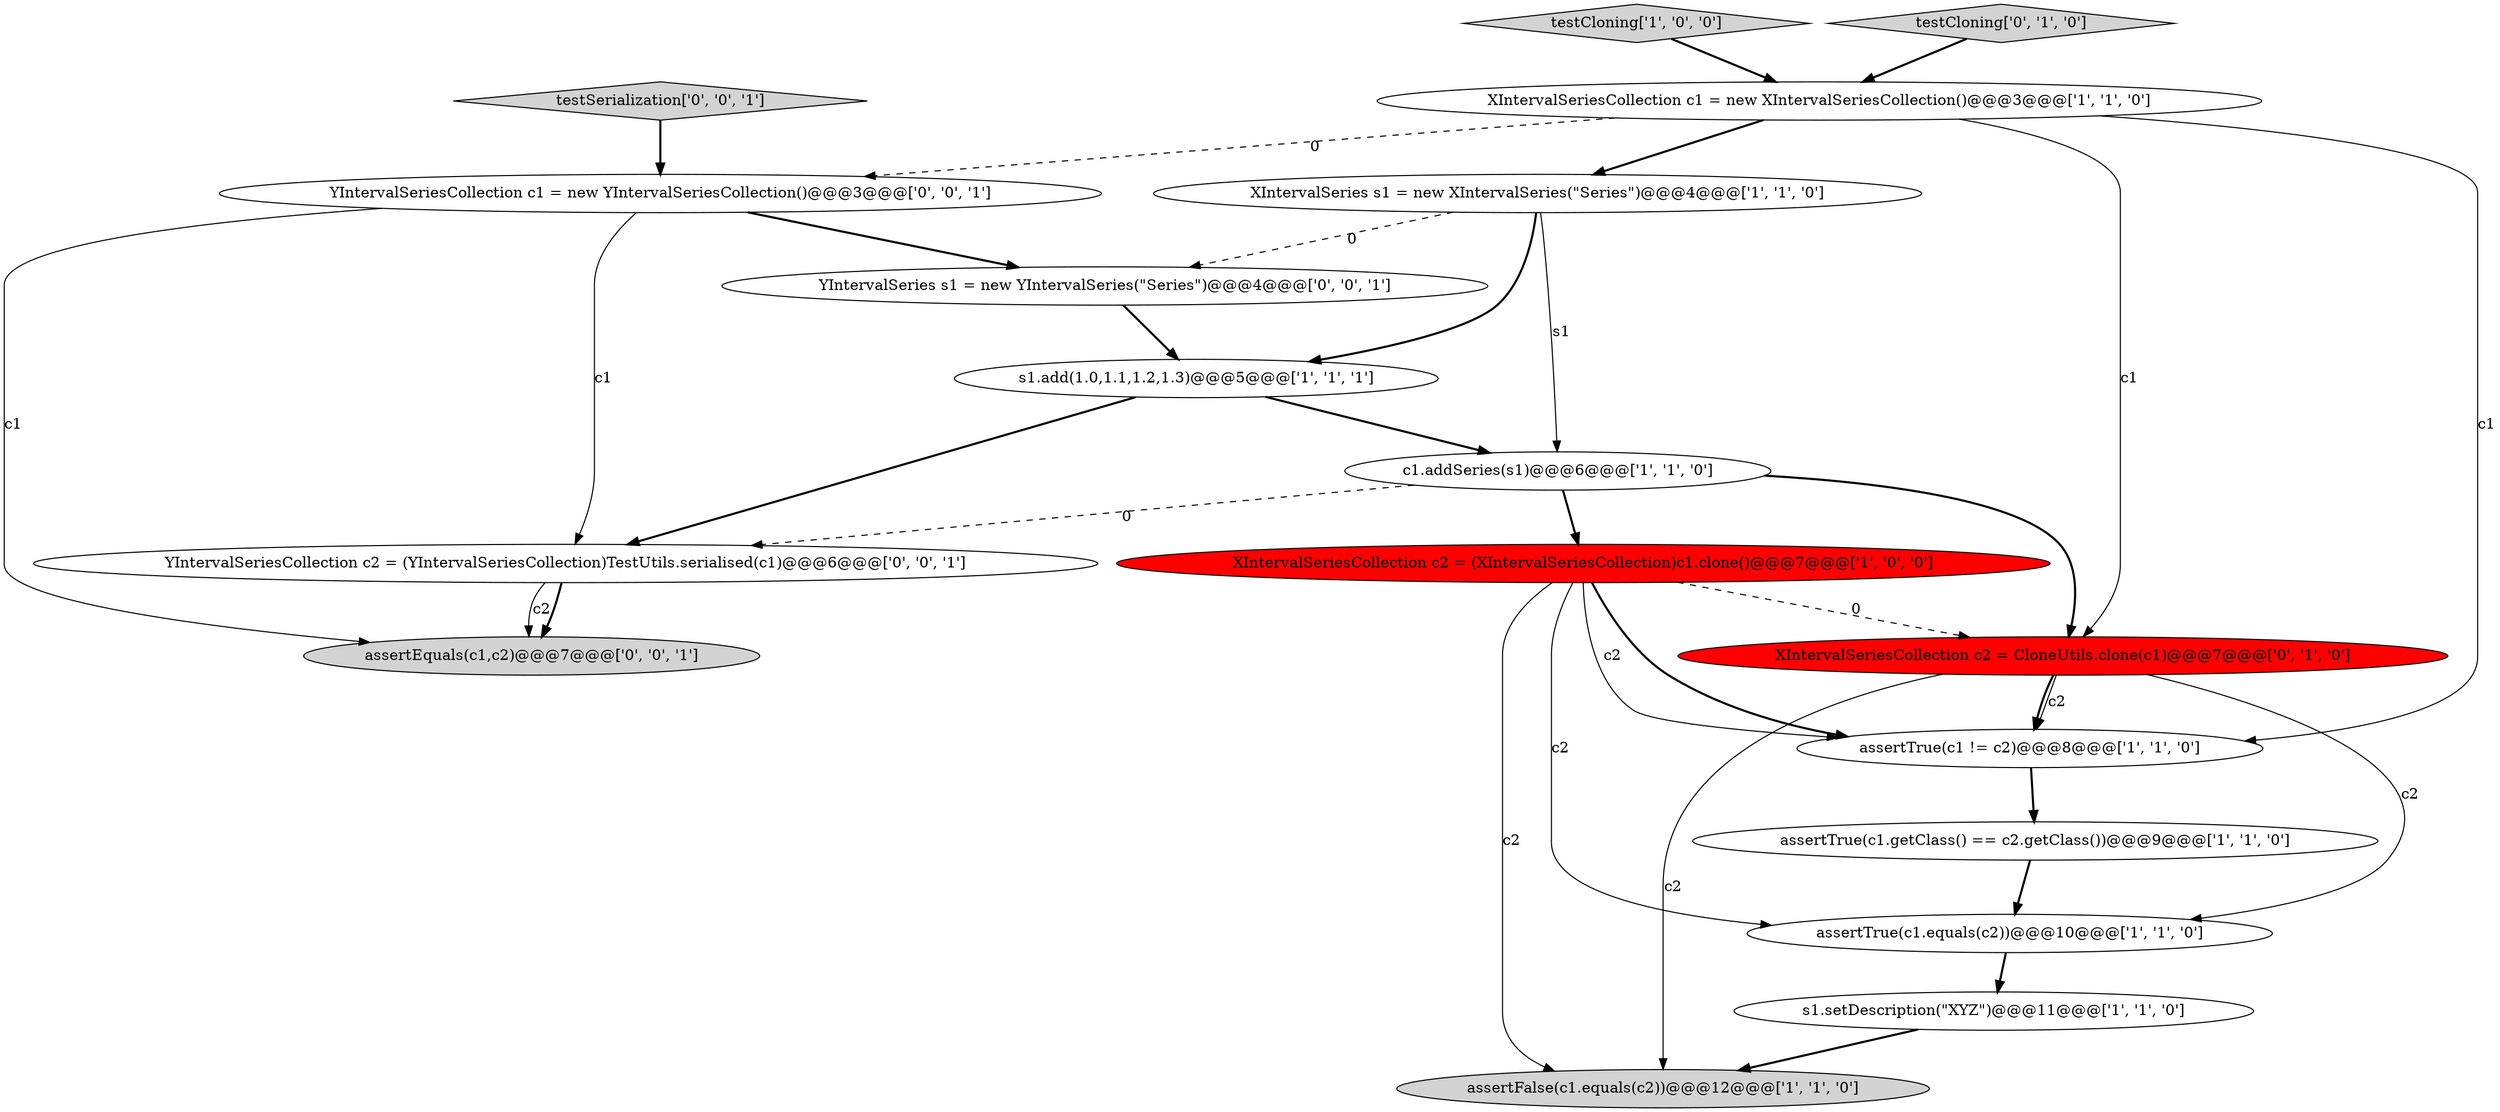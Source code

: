 digraph {
1 [style = filled, label = "c1.addSeries(s1)@@@6@@@['1', '1', '0']", fillcolor = white, shape = ellipse image = "AAA0AAABBB1BBB"];
6 [style = filled, label = "testCloning['1', '0', '0']", fillcolor = lightgray, shape = diamond image = "AAA0AAABBB1BBB"];
2 [style = filled, label = "assertTrue(c1.getClass() == c2.getClass())@@@9@@@['1', '1', '0']", fillcolor = white, shape = ellipse image = "AAA0AAABBB1BBB"];
7 [style = filled, label = "XIntervalSeries s1 = new XIntervalSeries(\"Series\")@@@4@@@['1', '1', '0']", fillcolor = white, shape = ellipse image = "AAA0AAABBB1BBB"];
10 [style = filled, label = "assertTrue(c1.equals(c2))@@@10@@@['1', '1', '0']", fillcolor = white, shape = ellipse image = "AAA0AAABBB1BBB"];
9 [style = filled, label = "assertFalse(c1.equals(c2))@@@12@@@['1', '1', '0']", fillcolor = lightgray, shape = ellipse image = "AAA0AAABBB1BBB"];
15 [style = filled, label = "testSerialization['0', '0', '1']", fillcolor = lightgray, shape = diamond image = "AAA0AAABBB3BBB"];
16 [style = filled, label = "YIntervalSeriesCollection c1 = new YIntervalSeriesCollection()@@@3@@@['0', '0', '1']", fillcolor = white, shape = ellipse image = "AAA0AAABBB3BBB"];
5 [style = filled, label = "s1.setDescription(\"XYZ\")@@@11@@@['1', '1', '0']", fillcolor = white, shape = ellipse image = "AAA0AAABBB1BBB"];
0 [style = filled, label = "XIntervalSeriesCollection c1 = new XIntervalSeriesCollection()@@@3@@@['1', '1', '0']", fillcolor = white, shape = ellipse image = "AAA0AAABBB1BBB"];
17 [style = filled, label = "YIntervalSeries s1 = new YIntervalSeries(\"Series\")@@@4@@@['0', '0', '1']", fillcolor = white, shape = ellipse image = "AAA0AAABBB3BBB"];
3 [style = filled, label = "s1.add(1.0,1.1,1.2,1.3)@@@5@@@['1', '1', '1']", fillcolor = white, shape = ellipse image = "AAA0AAABBB1BBB"];
11 [style = filled, label = "XIntervalSeriesCollection c2 = CloneUtils.clone(c1)@@@7@@@['0', '1', '0']", fillcolor = red, shape = ellipse image = "AAA1AAABBB2BBB"];
14 [style = filled, label = "assertEquals(c1,c2)@@@7@@@['0', '0', '1']", fillcolor = lightgray, shape = ellipse image = "AAA0AAABBB3BBB"];
13 [style = filled, label = "YIntervalSeriesCollection c2 = (YIntervalSeriesCollection)TestUtils.serialised(c1)@@@6@@@['0', '0', '1']", fillcolor = white, shape = ellipse image = "AAA0AAABBB3BBB"];
8 [style = filled, label = "assertTrue(c1 != c2)@@@8@@@['1', '1', '0']", fillcolor = white, shape = ellipse image = "AAA0AAABBB1BBB"];
12 [style = filled, label = "testCloning['0', '1', '0']", fillcolor = lightgray, shape = diamond image = "AAA0AAABBB2BBB"];
4 [style = filled, label = "XIntervalSeriesCollection c2 = (XIntervalSeriesCollection)c1.clone()@@@7@@@['1', '0', '0']", fillcolor = red, shape = ellipse image = "AAA1AAABBB1BBB"];
1->4 [style = bold, label=""];
3->1 [style = bold, label=""];
5->9 [style = bold, label=""];
7->17 [style = dashed, label="0"];
0->16 [style = dashed, label="0"];
6->0 [style = bold, label=""];
16->17 [style = bold, label=""];
2->10 [style = bold, label=""];
15->16 [style = bold, label=""];
12->0 [style = bold, label=""];
4->8 [style = solid, label="c2"];
16->13 [style = solid, label="c1"];
7->3 [style = bold, label=""];
1->11 [style = bold, label=""];
0->7 [style = bold, label=""];
1->13 [style = dashed, label="0"];
10->5 [style = bold, label=""];
16->14 [style = solid, label="c1"];
8->2 [style = bold, label=""];
0->8 [style = solid, label="c1"];
4->10 [style = solid, label="c2"];
4->9 [style = solid, label="c2"];
11->9 [style = solid, label="c2"];
11->8 [style = solid, label="c2"];
11->10 [style = solid, label="c2"];
17->3 [style = bold, label=""];
3->13 [style = bold, label=""];
4->8 [style = bold, label=""];
11->8 [style = bold, label=""];
4->11 [style = dashed, label="0"];
0->11 [style = solid, label="c1"];
13->14 [style = solid, label="c2"];
13->14 [style = bold, label=""];
7->1 [style = solid, label="s1"];
}
